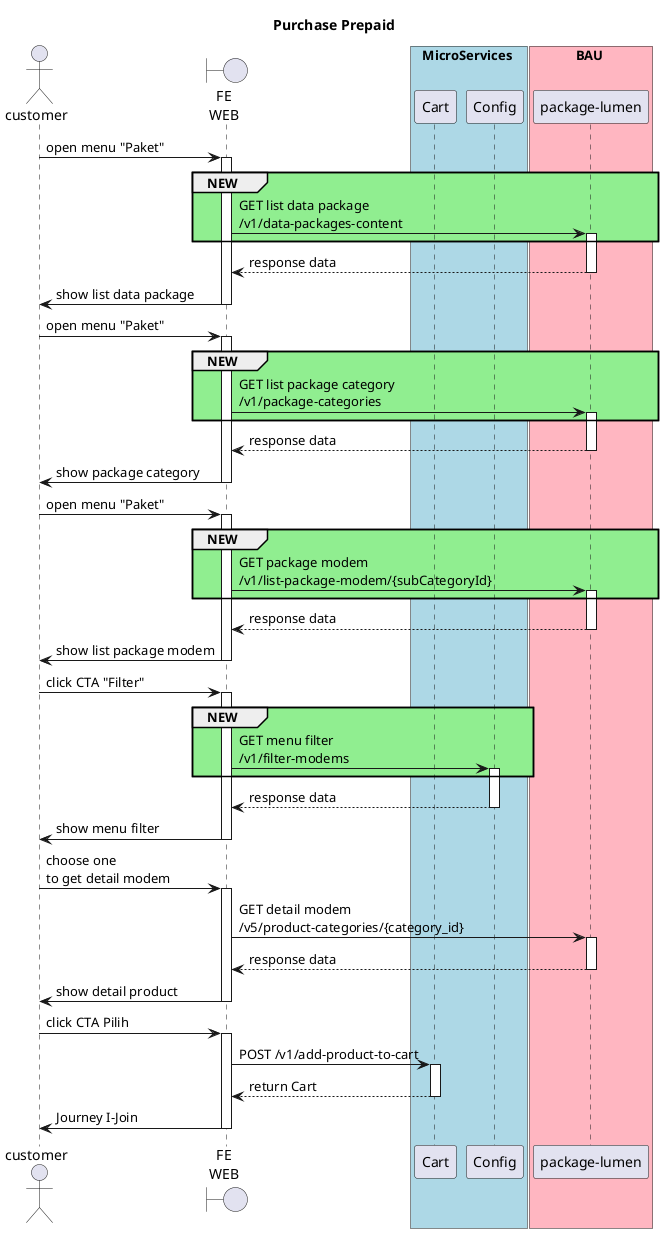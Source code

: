 @startuml Checkout
title Purchase Prepaid

actor customer as cust
boundary "FE\nWEB" as fe
box MicroServices #LightBlue
participant "Cart" as msCart
participant "Config" as Config

end box
box BAU #LightPink
participant "package-lumen" as Package
end box

cust->fe--++: open menu "Paket"
group #LightGreen NEW
    fe -> Package ++: GET list data package \n/v1/data-packages-content
end
Package --> fe -- : response data
fe -> cust --: show list data package

cust->fe--++: open menu "Paket"
group #LightGreen NEW
    fe -> Package ++ : GET list package category\n/v1/package-categories
end
Package --> fe -- : response data
fe -> cust --: show package category

cust->fe--++: open menu "Paket"
group #LightGreen NEW
fe -> Package ++ : GET package modem\n/v1/list-package-modem/{subCategoryId}
end
Package --> fe -- : response data
fe -> cust --: show list package modem

cust->fe--++: click CTA "Filter"
group #LightGreen NEW
fe -> Config ++ : GET menu filter\n/v1/filter-modems
end
Config --> fe -- : response data
fe -> cust --: show menu filter

cust->fe--++: choose one\nto get detail modem
fe-> Package ++: GET detail modem\n/v5/product-categories/{category_id}
Package-->fe--:response data
fe -> cust --: show detail product
cust->fe++: click CTA Pilih
fe -> msCart ++: POST /v1/add-product-to-cart
msCart --> fe--: return Cart
fe->cust--: Journey I-Join
    @enduml